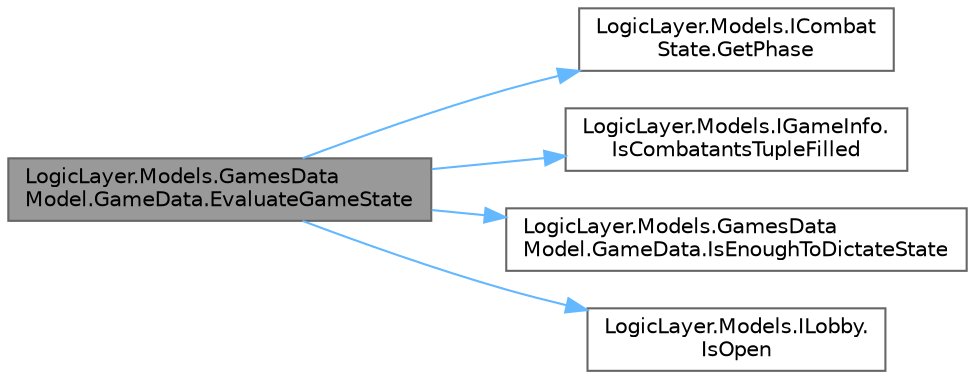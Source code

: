 digraph "LogicLayer.Models.GamesDataModel.GameData.EvaluateGameState"
{
 // LATEX_PDF_SIZE
  bgcolor="transparent";
  edge [fontname=Helvetica,fontsize=10,labelfontname=Helvetica,labelfontsize=10];
  node [fontname=Helvetica,fontsize=10,shape=box,height=0.2,width=0.4];
  rankdir="LR";
  Node1 [id="Node000001",label="LogicLayer.Models.GamesData\lModel.GameData.EvaluateGameState",height=0.2,width=0.4,color="gray40", fillcolor="grey60", style="filled", fontcolor="black",tooltip="Evaluates the overall game/Inivitation state."];
  Node1 -> Node2 [id="edge1_Node000001_Node000002",color="steelblue1",style="solid",tooltip=" "];
  Node2 [id="Node000002",label="LogicLayer.Models.ICombat\lState.GetPhase",height=0.2,width=0.4,color="grey40", fillcolor="white", style="filled",URL="$interface_logic_layer_1_1_models_1_1_i_combat_state.html#a9810c3badbe30a6006092f10863edda4",tooltip="Retrieves the current phase of the combat."];
  Node1 -> Node3 [id="edge2_Node000001_Node000003",color="steelblue1",style="solid",tooltip=" "];
  Node3 [id="Node000003",label="LogicLayer.Models.IGameInfo.\lIsCombatantsTupleFilled",height=0.2,width=0.4,color="grey40", fillcolor="white", style="filled",URL="$interface_logic_layer_1_1_models_1_1_i_game_info.html#a3117fb9c8a52c8018ac13e1e3d7fea2b",tooltip="Checks if both combatant IDs have been assigned."];
  Node1 -> Node4 [id="edge3_Node000001_Node000004",color="steelblue1",style="solid",tooltip=" "];
  Node4 [id="Node000004",label="LogicLayer.Models.GamesData\lModel.GameData.IsEnoughToDictateState",height=0.2,width=0.4,color="grey40", fillcolor="white", style="filled",URL="$class_logic_layer_1_1_models_1_1_games_data_model_1_1_game_data.html#a44e7b94e96d3c06e73e1fc0a00186b4d",tooltip="Checks if there is enough information to determine the game state."];
  Node1 -> Node5 [id="edge4_Node000001_Node000005",color="steelblue1",style="solid",tooltip=" "];
  Node5 [id="Node000005",label="LogicLayer.Models.ILobby.\lIsOpen",height=0.2,width=0.4,color="grey40", fillcolor="white", style="filled",URL="$interface_logic_layer_1_1_models_1_1_i_lobby.html#aed58535f2069854a0e75163008fec32d",tooltip="Checks whether the lobby is currently open."];
}
